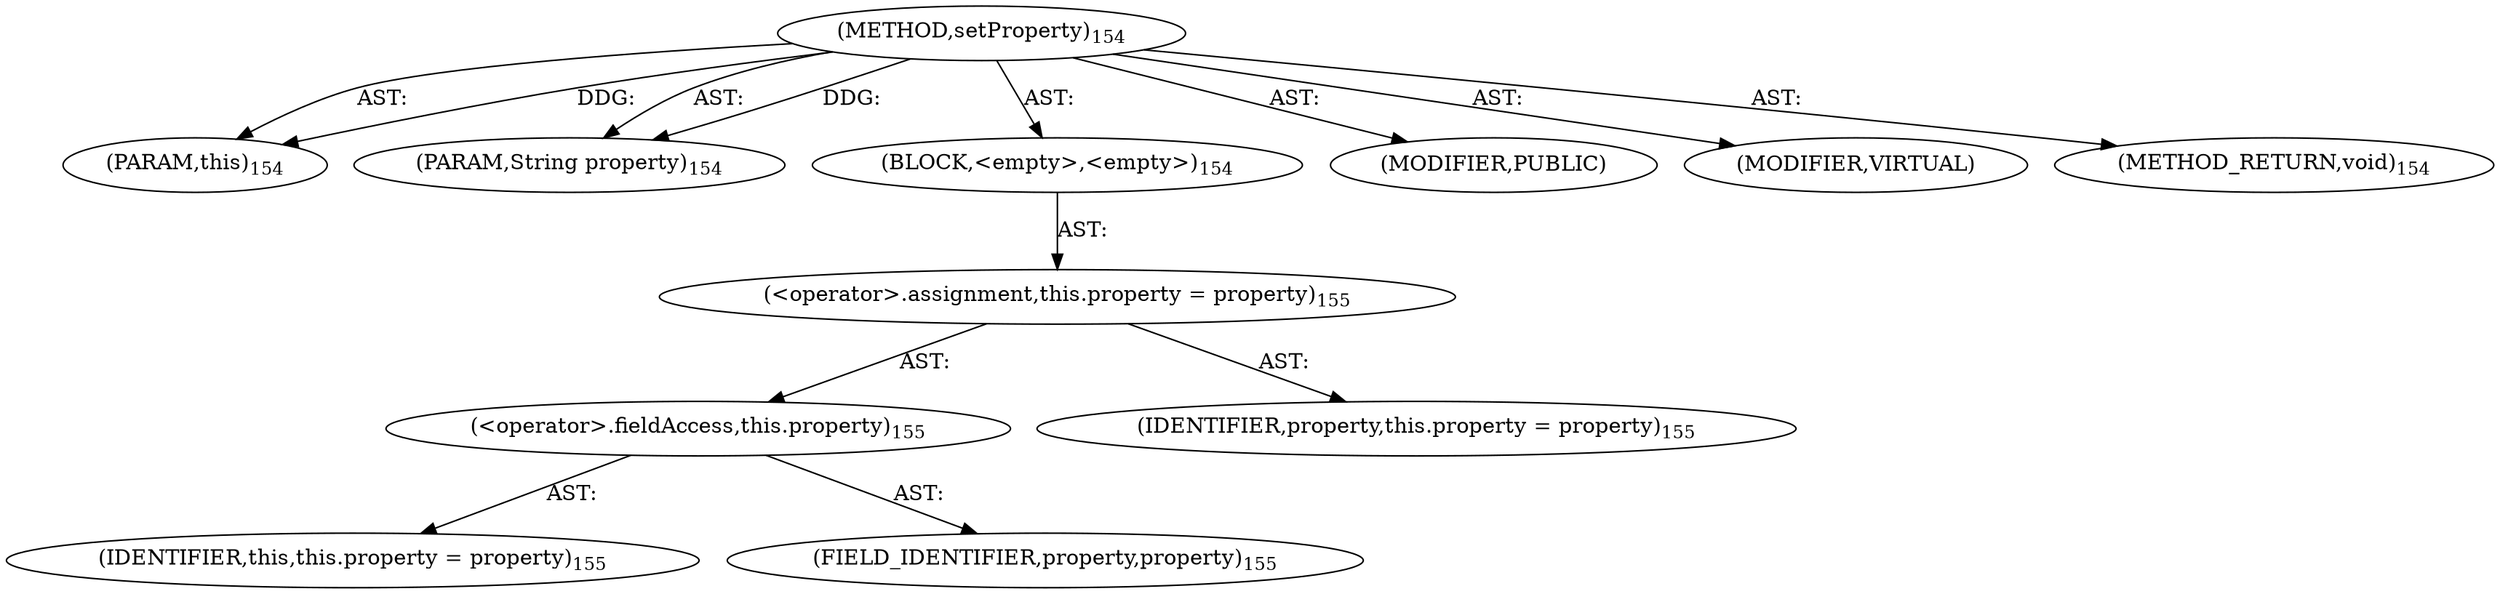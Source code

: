 digraph "setProperty" {  
"111669149701" [label = <(METHOD,setProperty)<SUB>154</SUB>> ]
"115964116997" [label = <(PARAM,this)<SUB>154</SUB>> ]
"115964117016" [label = <(PARAM,String property)<SUB>154</SUB>> ]
"25769803783" [label = <(BLOCK,&lt;empty&gt;,&lt;empty&gt;)<SUB>154</SUB>> ]
"30064771098" [label = <(&lt;operator&gt;.assignment,this.property = property)<SUB>155</SUB>> ]
"30064771099" [label = <(&lt;operator&gt;.fieldAccess,this.property)<SUB>155</SUB>> ]
"68719476747" [label = <(IDENTIFIER,this,this.property = property)<SUB>155</SUB>> ]
"55834574856" [label = <(FIELD_IDENTIFIER,property,property)<SUB>155</SUB>> ]
"68719476803" [label = <(IDENTIFIER,property,this.property = property)<SUB>155</SUB>> ]
"133143986197" [label = <(MODIFIER,PUBLIC)> ]
"133143986198" [label = <(MODIFIER,VIRTUAL)> ]
"128849018885" [label = <(METHOD_RETURN,void)<SUB>154</SUB>> ]
  "111669149701" -> "115964116997"  [ label = "AST: "] 
  "111669149701" -> "115964117016"  [ label = "AST: "] 
  "111669149701" -> "25769803783"  [ label = "AST: "] 
  "111669149701" -> "133143986197"  [ label = "AST: "] 
  "111669149701" -> "133143986198"  [ label = "AST: "] 
  "111669149701" -> "128849018885"  [ label = "AST: "] 
  "25769803783" -> "30064771098"  [ label = "AST: "] 
  "30064771098" -> "30064771099"  [ label = "AST: "] 
  "30064771098" -> "68719476803"  [ label = "AST: "] 
  "30064771099" -> "68719476747"  [ label = "AST: "] 
  "30064771099" -> "55834574856"  [ label = "AST: "] 
  "111669149701" -> "115964116997"  [ label = "DDG: "] 
  "111669149701" -> "115964117016"  [ label = "DDG: "] 
}
